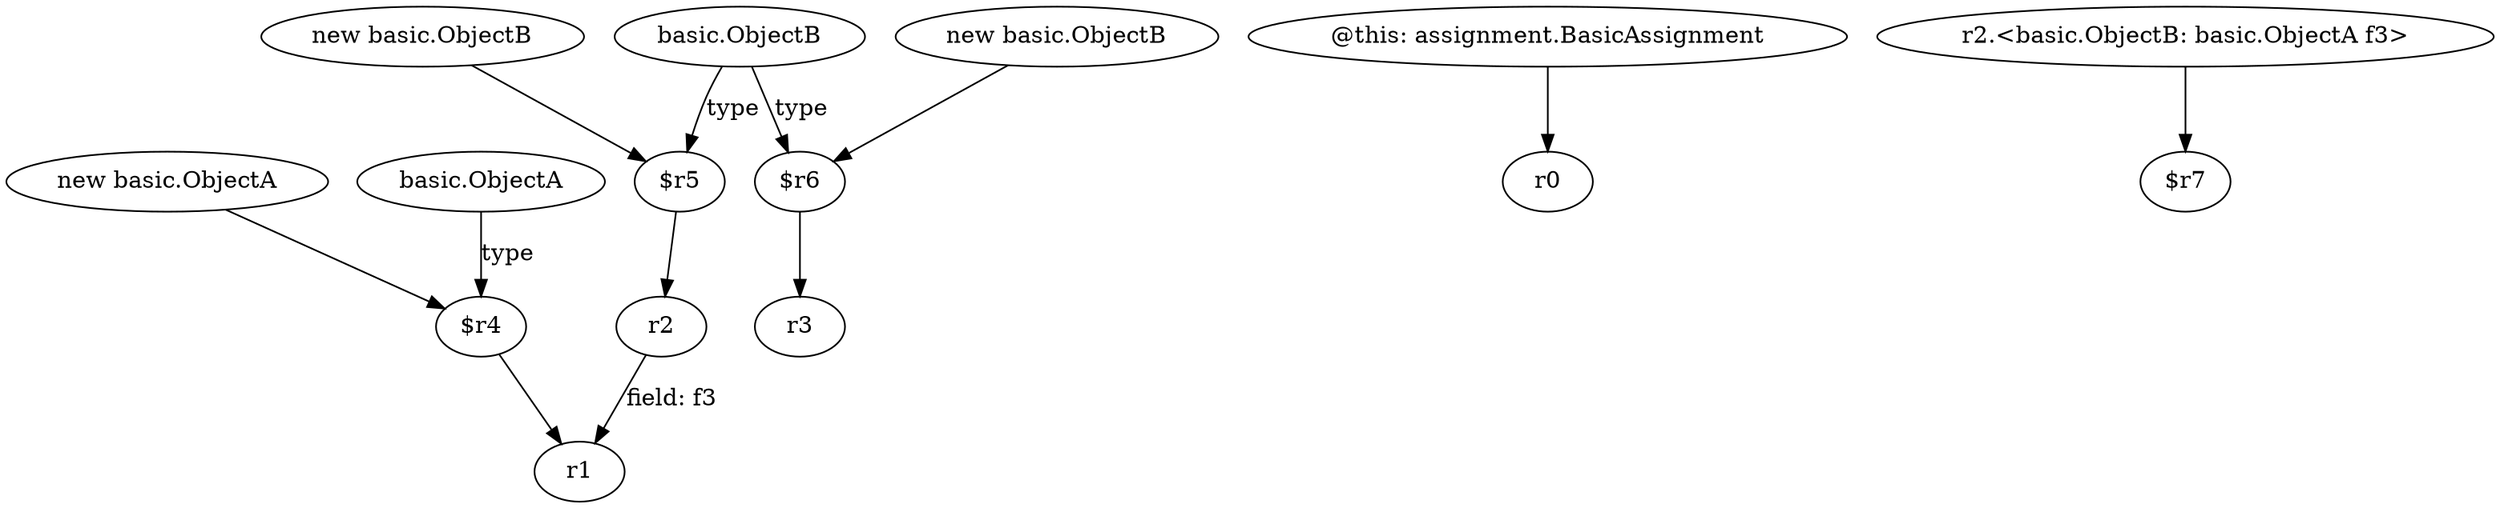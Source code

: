 digraph g {
0[label="$r5"]
1[label="r2"]
0->1[label=""]
2[label="$r4"]
3[label="r1"]
2->3[label=""]
4[label="@this: assignment.BasicAssignment"]
5[label="r0"]
4->5[label=""]
6[label="new basic.ObjectA"]
6->2[label=""]
7[label="basic.ObjectB"]
8[label="$r6"]
7->8[label="type"]
9[label="r3"]
8->9[label=""]
1->3[label="field: f3"]
10[label="basic.ObjectA"]
10->2[label="type"]
11[label="r2.<basic.ObjectB: basic.ObjectA f3>"]
12[label="$r7"]
11->12[label=""]
13[label="new basic.ObjectB"]
13->0[label=""]
14[label="new basic.ObjectB"]
14->8[label=""]
7->0[label="type"]
}